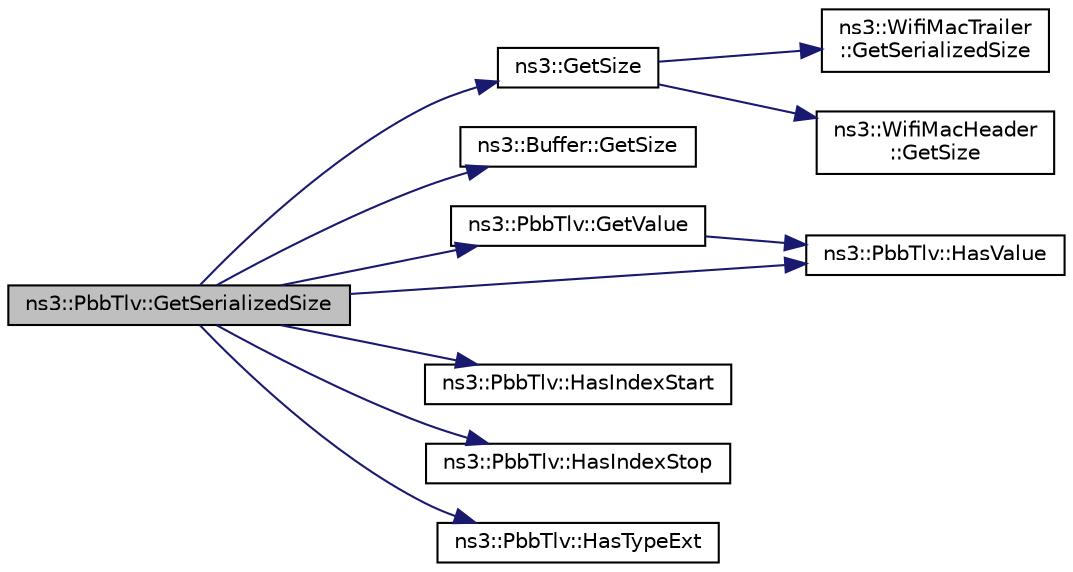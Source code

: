 digraph "ns3::PbbTlv::GetSerializedSize"
{
 // LATEX_PDF_SIZE
  edge [fontname="Helvetica",fontsize="10",labelfontname="Helvetica",labelfontsize="10"];
  node [fontname="Helvetica",fontsize="10",shape=record];
  rankdir="LR";
  Node1 [label="ns3::PbbTlv::GetSerializedSize",height=0.2,width=0.4,color="black", fillcolor="grey75", style="filled", fontcolor="black",tooltip=" "];
  Node1 -> Node2 [color="midnightblue",fontsize="10",style="solid",fontname="Helvetica"];
  Node2 [label="ns3::GetSize",height=0.2,width=0.4,color="black", fillcolor="white", style="filled",URL="$namespacens3.html#ac78f3ac928570be14da972e15dcf5946",tooltip="Return the total size of the packet after WifiMacHeader and FCS trailer have been added."];
  Node2 -> Node3 [color="midnightblue",fontsize="10",style="solid",fontname="Helvetica"];
  Node3 [label="ns3::WifiMacTrailer\l::GetSerializedSize",height=0.2,width=0.4,color="black", fillcolor="white", style="filled",URL="$classns3_1_1_wifi_mac_trailer.html#a8a3daec73a290310de86f9d3165c5146",tooltip=" "];
  Node2 -> Node4 [color="midnightblue",fontsize="10",style="solid",fontname="Helvetica"];
  Node4 [label="ns3::WifiMacHeader\l::GetSize",height=0.2,width=0.4,color="black", fillcolor="white", style="filled",URL="$classns3_1_1_wifi_mac_header.html#a5330ccda676bc7348bc633acc67df8fc",tooltip="Return the size of the WifiMacHeader in octets."];
  Node1 -> Node5 [color="midnightblue",fontsize="10",style="solid",fontname="Helvetica"];
  Node5 [label="ns3::Buffer::GetSize",height=0.2,width=0.4,color="black", fillcolor="white", style="filled",URL="$classns3_1_1_buffer.html#a60c9172d2b102f8856c81b2126c8b209",tooltip=" "];
  Node1 -> Node6 [color="midnightblue",fontsize="10",style="solid",fontname="Helvetica"];
  Node6 [label="ns3::PbbTlv::GetValue",height=0.2,width=0.4,color="black", fillcolor="white", style="filled",URL="$classns3_1_1_pbb_tlv.html#a8679cc28187e732e143ecc648776b421",tooltip=" "];
  Node6 -> Node7 [color="midnightblue",fontsize="10",style="solid",fontname="Helvetica"];
  Node7 [label="ns3::PbbTlv::HasValue",height=0.2,width=0.4,color="black", fillcolor="white", style="filled",URL="$classns3_1_1_pbb_tlv.html#a430d846b46cc10854b00861442816608",tooltip="Tests whether or not this TLV has a value."];
  Node1 -> Node8 [color="midnightblue",fontsize="10",style="solid",fontname="Helvetica"];
  Node8 [label="ns3::PbbTlv::HasIndexStart",height=0.2,width=0.4,color="black", fillcolor="white", style="filled",URL="$classns3_1_1_pbb_tlv.html#a8a59eed876351f2cb959273618e65484",tooltip="Checks if there is a starting index."];
  Node1 -> Node9 [color="midnightblue",fontsize="10",style="solid",fontname="Helvetica"];
  Node9 [label="ns3::PbbTlv::HasIndexStop",height=0.2,width=0.4,color="black", fillcolor="white", style="filled",URL="$classns3_1_1_pbb_tlv.html#ad4947cd4ae7f8e624f5a71df4fa043c2",tooltip="Checks if there is a stop index."];
  Node1 -> Node10 [color="midnightblue",fontsize="10",style="solid",fontname="Helvetica"];
  Node10 [label="ns3::PbbTlv::HasTypeExt",height=0.2,width=0.4,color="black", fillcolor="white", style="filled",URL="$classns3_1_1_pbb_tlv.html#acbc932c8e4558dc53f4a4e9816e92cda",tooltip="Tests whether or not this TLV has a type extension."];
  Node1 -> Node7 [color="midnightblue",fontsize="10",style="solid",fontname="Helvetica"];
}
